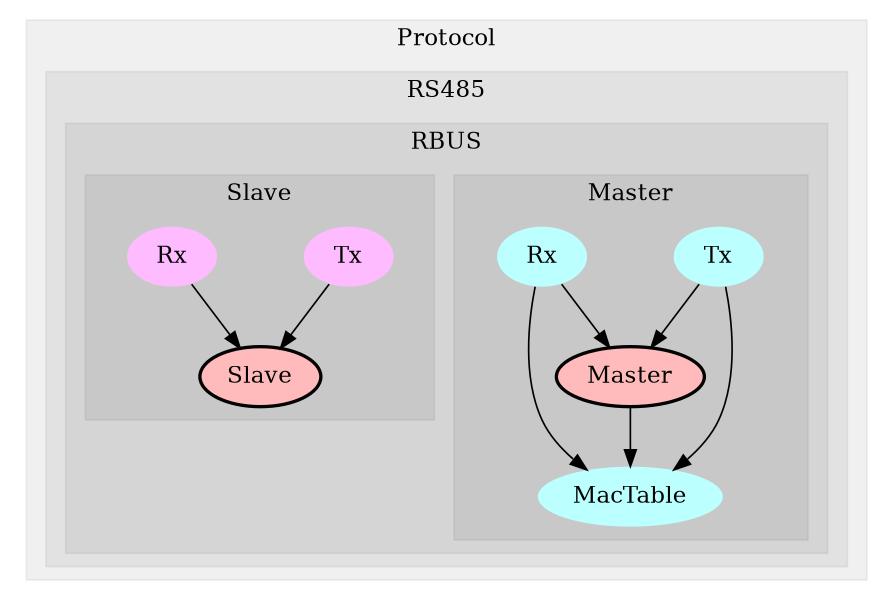 digraph G {
size="6,4";
ratio="fill";
subgraph cluster_0 {
label="Protocol";
color="#0000000F";
style="filled";
subgraph cluster_1 {
label="RS485";
color="#0000000F";
style="filled";
subgraph cluster_2 {
label="RBUS";
color="#0000000F";
style="filled";
subgraph cluster_3 {
label="Master";
color="#0000000F";
style="filled";
u1[label="Master",style="filled,bold",fillcolor="#ffbbbb"];
u4[label="Tx",style="filled",fillcolor="#bbffff",penwidth="0"];
u5[label="Rx",style="filled",fillcolor="#bbffff",penwidth="0"];
u6[label="MacTable",style="filled",fillcolor="#bbffff",penwidth="0"];

}
subgraph cluster_4 {
label="Slave";
color="#0000000F";
style="filled";
u0[label="Slave",style="filled,bold",fillcolor="#ffbbbb"];
u2[label="Tx",style="filled",fillcolor="#ffbbff",penwidth="0"];
u3[label="Rx",style="filled",fillcolor="#ffbbff",penwidth="0"];

}

}

}

}
u1 -> u6;
u2 -> u0;
u3 -> u0;
u4 -> u1;
u4 -> u6;
u5 -> u1;
u5 -> u6;

}
